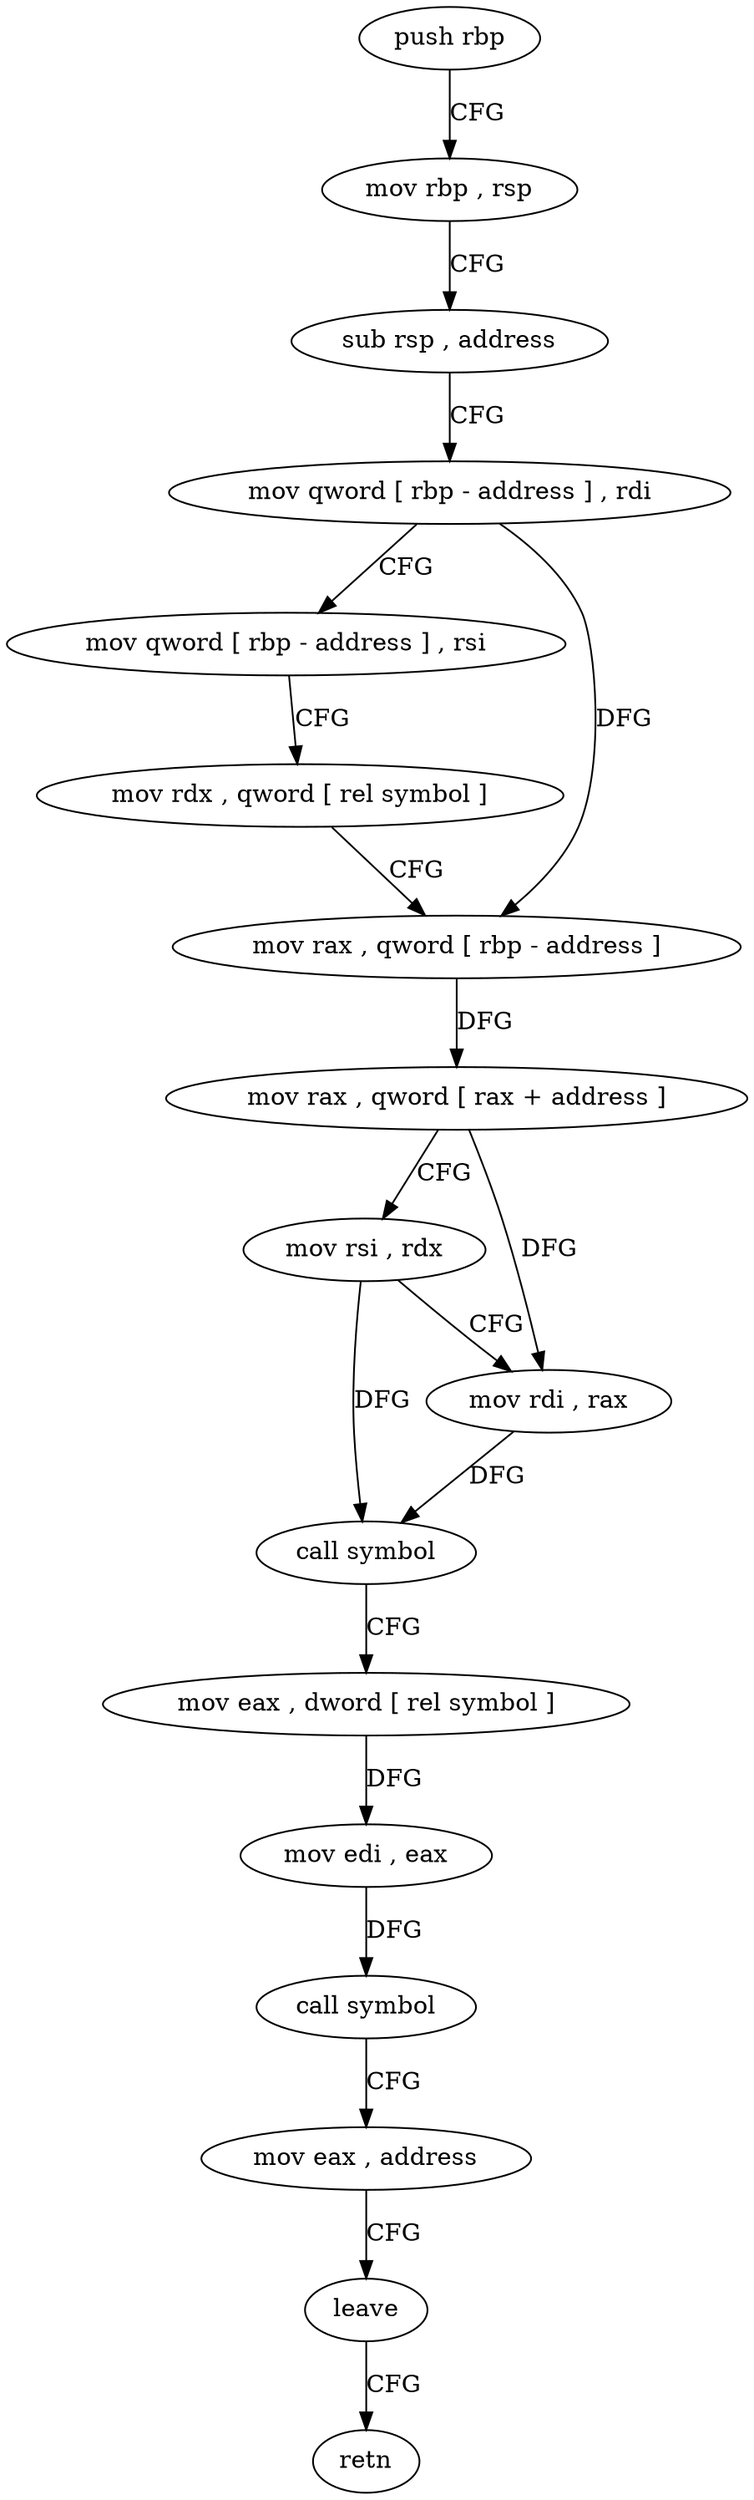 digraph "func" {
"4205890" [label = "push rbp" ]
"4205891" [label = "mov rbp , rsp" ]
"4205894" [label = "sub rsp , address" ]
"4205898" [label = "mov qword [ rbp - address ] , rdi" ]
"4205902" [label = "mov qword [ rbp - address ] , rsi" ]
"4205906" [label = "mov rdx , qword [ rel symbol ]" ]
"4205913" [label = "mov rax , qword [ rbp - address ]" ]
"4205917" [label = "mov rax , qword [ rax + address ]" ]
"4205921" [label = "mov rsi , rdx" ]
"4205924" [label = "mov rdi , rax" ]
"4205927" [label = "call symbol" ]
"4205932" [label = "mov eax , dword [ rel symbol ]" ]
"4205938" [label = "mov edi , eax" ]
"4205940" [label = "call symbol" ]
"4205945" [label = "mov eax , address" ]
"4205950" [label = "leave" ]
"4205951" [label = "retn" ]
"4205890" -> "4205891" [ label = "CFG" ]
"4205891" -> "4205894" [ label = "CFG" ]
"4205894" -> "4205898" [ label = "CFG" ]
"4205898" -> "4205902" [ label = "CFG" ]
"4205898" -> "4205913" [ label = "DFG" ]
"4205902" -> "4205906" [ label = "CFG" ]
"4205906" -> "4205913" [ label = "CFG" ]
"4205913" -> "4205917" [ label = "DFG" ]
"4205917" -> "4205921" [ label = "CFG" ]
"4205917" -> "4205924" [ label = "DFG" ]
"4205921" -> "4205924" [ label = "CFG" ]
"4205921" -> "4205927" [ label = "DFG" ]
"4205924" -> "4205927" [ label = "DFG" ]
"4205927" -> "4205932" [ label = "CFG" ]
"4205932" -> "4205938" [ label = "DFG" ]
"4205938" -> "4205940" [ label = "DFG" ]
"4205940" -> "4205945" [ label = "CFG" ]
"4205945" -> "4205950" [ label = "CFG" ]
"4205950" -> "4205951" [ label = "CFG" ]
}
